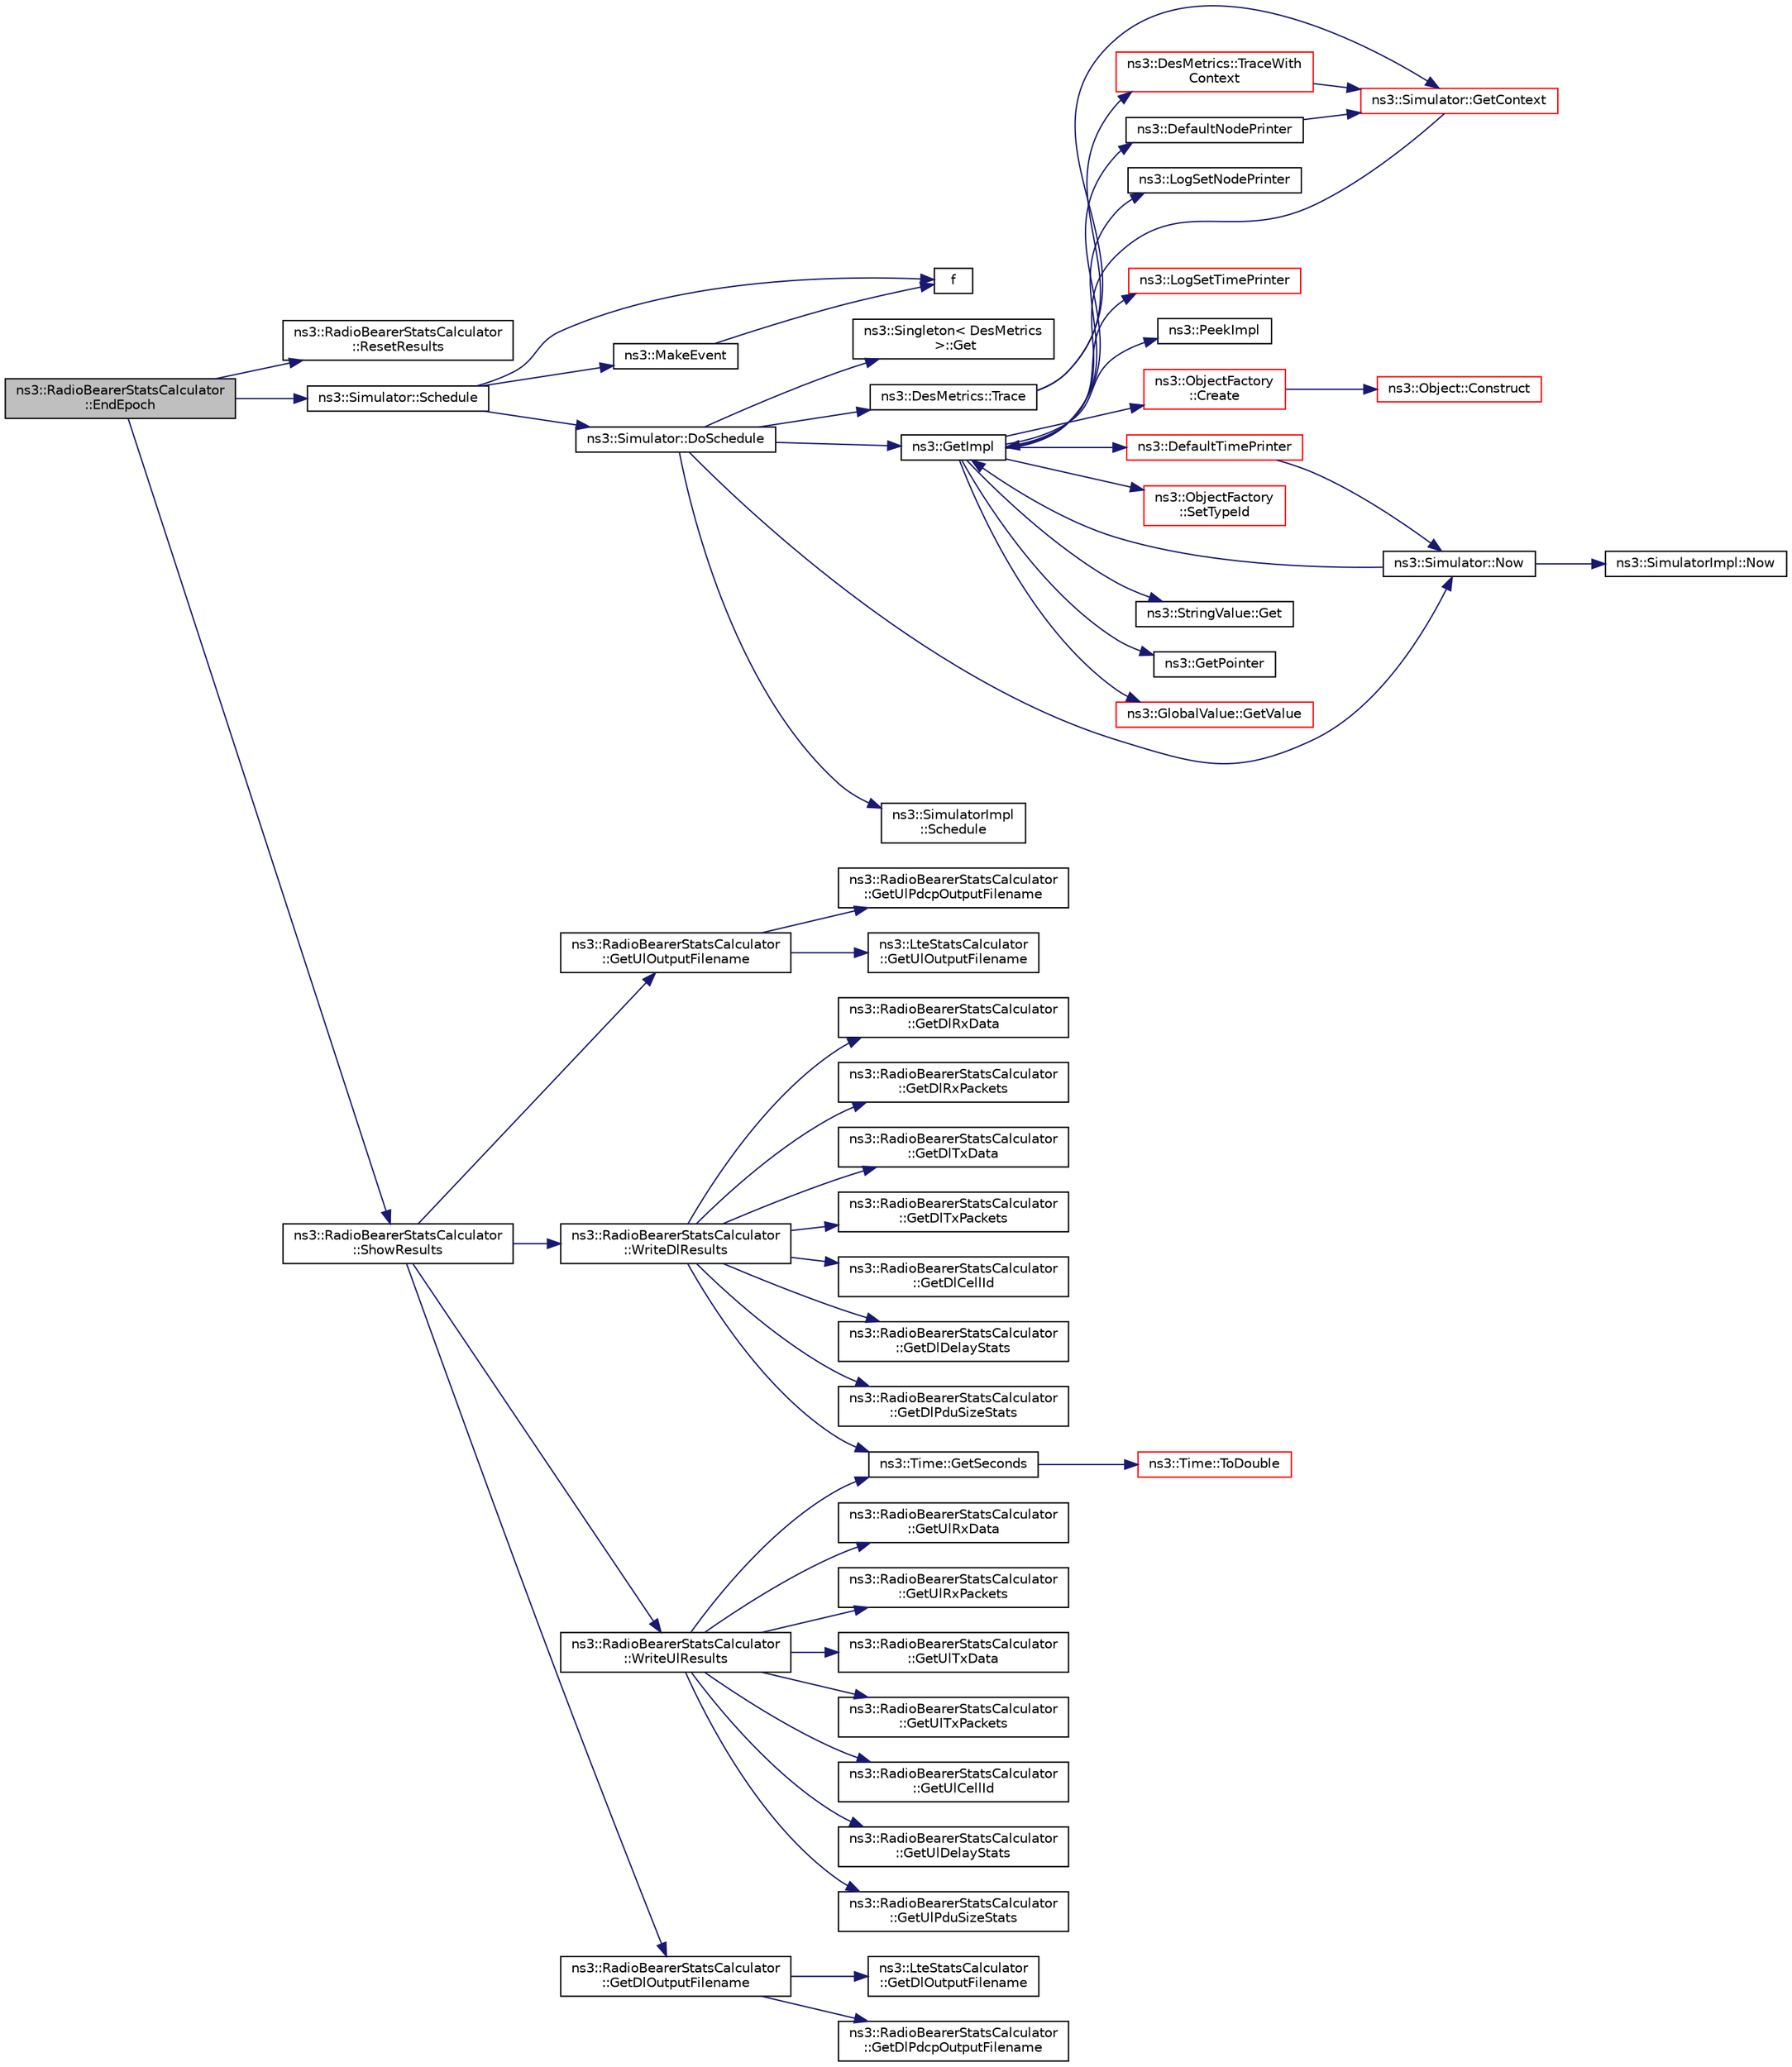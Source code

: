 digraph "ns3::RadioBearerStatsCalculator::EndEpoch"
{
 // LATEX_PDF_SIZE
  edge [fontname="Helvetica",fontsize="10",labelfontname="Helvetica",labelfontsize="10"];
  node [fontname="Helvetica",fontsize="10",shape=record];
  rankdir="LR";
  Node1 [label="ns3::RadioBearerStatsCalculator\l::EndEpoch",height=0.2,width=0.4,color="black", fillcolor="grey75", style="filled", fontcolor="black",tooltip="Function called in every endEpochEvent."];
  Node1 -> Node2 [color="midnightblue",fontsize="10",style="solid",fontname="Helvetica"];
  Node2 [label="ns3::RadioBearerStatsCalculator\l::ResetResults",height=0.2,width=0.4,color="black", fillcolor="white", style="filled",URL="$classns3_1_1_radio_bearer_stats_calculator.html#a61fc84334a78fa6f694b130e4037a2e9",tooltip="Erases collected statistics."];
  Node1 -> Node3 [color="midnightblue",fontsize="10",style="solid",fontname="Helvetica"];
  Node3 [label="ns3::Simulator::Schedule",height=0.2,width=0.4,color="black", fillcolor="white", style="filled",URL="$classns3_1_1_simulator.html#a3da7d28335c8ac0e3e86781f766df241",tooltip="Schedule an event to expire after delay."];
  Node3 -> Node4 [color="midnightblue",fontsize="10",style="solid",fontname="Helvetica"];
  Node4 [label="ns3::Simulator::DoSchedule",height=0.2,width=0.4,color="black", fillcolor="white", style="filled",URL="$classns3_1_1_simulator.html#a47af23973938819bdc89cb2807e09ed5",tooltip="Implementation of the various Schedule methods."];
  Node4 -> Node5 [color="midnightblue",fontsize="10",style="solid",fontname="Helvetica"];
  Node5 [label="ns3::Singleton\< DesMetrics\l \>::Get",height=0.2,width=0.4,color="black", fillcolor="white", style="filled",URL="$classns3_1_1_singleton.html#a80a2cd3c25a27ea72add7a9f7a141ffa",tooltip="Get a pointer to the singleton instance."];
  Node4 -> Node6 [color="midnightblue",fontsize="10",style="solid",fontname="Helvetica"];
  Node6 [label="ns3::GetImpl",height=0.2,width=0.4,color="black", fillcolor="white", style="filled",URL="$group__simulator.html#ga42eb4eddad41528d4d99794a3dae3fd0",tooltip="Get the SimulatorImpl singleton."];
  Node6 -> Node7 [color="midnightblue",fontsize="10",style="solid",fontname="Helvetica"];
  Node7 [label="ns3::ObjectFactory\l::Create",height=0.2,width=0.4,color="red", fillcolor="white", style="filled",URL="$classns3_1_1_object_factory.html#a52eda277f4aaab54266134ba48102ad7",tooltip="Create an Object instance of the configured TypeId."];
  Node7 -> Node8 [color="midnightblue",fontsize="10",style="solid",fontname="Helvetica"];
  Node8 [label="ns3::Object::Construct",height=0.2,width=0.4,color="red", fillcolor="white", style="filled",URL="$classns3_1_1_object.html#a636e8411dc5228771f45c9b805d348fa",tooltip="Initialize all member variables registered as Attributes of this TypeId."];
  Node6 -> Node36 [color="midnightblue",fontsize="10",style="solid",fontname="Helvetica"];
  Node36 [label="ns3::DefaultNodePrinter",height=0.2,width=0.4,color="black", fillcolor="white", style="filled",URL="$group__logging.html#gac4c06cbbed12229d85991ced145f6be2",tooltip="Default node id printer implementation."];
  Node36 -> Node37 [color="midnightblue",fontsize="10",style="solid",fontname="Helvetica"];
  Node37 [label="ns3::Simulator::GetContext",height=0.2,width=0.4,color="red", fillcolor="white", style="filled",URL="$classns3_1_1_simulator.html#a8514b74ee2c42916b351b33c4a963bb0",tooltip="Get the current simulation context."];
  Node37 -> Node6 [color="midnightblue",fontsize="10",style="solid",fontname="Helvetica"];
  Node6 -> Node39 [color="midnightblue",fontsize="10",style="solid",fontname="Helvetica"];
  Node39 [label="ns3::DefaultTimePrinter",height=0.2,width=0.4,color="red", fillcolor="white", style="filled",URL="$namespacens3.html#ae01c3c7786b644dfb8a0bb8f1201b269",tooltip="Default Time printer."];
  Node39 -> Node42 [color="midnightblue",fontsize="10",style="solid",fontname="Helvetica"];
  Node42 [label="ns3::Simulator::Now",height=0.2,width=0.4,color="black", fillcolor="white", style="filled",URL="$classns3_1_1_simulator.html#ac3178fa975b419f7875e7105be122800",tooltip="Return the current simulation virtual time."];
  Node42 -> Node6 [color="midnightblue",fontsize="10",style="solid",fontname="Helvetica"];
  Node42 -> Node43 [color="midnightblue",fontsize="10",style="solid",fontname="Helvetica"];
  Node43 [label="ns3::SimulatorImpl::Now",height=0.2,width=0.4,color="black", fillcolor="white", style="filled",URL="$classns3_1_1_simulator_impl.html#aa516c50060846adc6fd316e83ef0797c",tooltip="Return the current simulation virtual time."];
  Node6 -> Node44 [color="midnightblue",fontsize="10",style="solid",fontname="Helvetica"];
  Node44 [label="ns3::StringValue::Get",height=0.2,width=0.4,color="black", fillcolor="white", style="filled",URL="$classns3_1_1_string_value.html#a6f208c2778fe1c7882e5cb429b8326ae",tooltip=" "];
  Node6 -> Node45 [color="midnightblue",fontsize="10",style="solid",fontname="Helvetica"];
  Node45 [label="ns3::GetPointer",height=0.2,width=0.4,color="black", fillcolor="white", style="filled",URL="$namespacens3.html#ab4e173cdfd43d17c1a40d5348510a670",tooltip=" "];
  Node6 -> Node46 [color="midnightblue",fontsize="10",style="solid",fontname="Helvetica"];
  Node46 [label="ns3::GlobalValue::GetValue",height=0.2,width=0.4,color="red", fillcolor="white", style="filled",URL="$classns3_1_1_global_value.html#a48a99242193fb69609a17332733e8600",tooltip="Get the value."];
  Node6 -> Node48 [color="midnightblue",fontsize="10",style="solid",fontname="Helvetica"];
  Node48 [label="ns3::LogSetNodePrinter",height=0.2,width=0.4,color="black", fillcolor="white", style="filled",URL="$namespacens3.html#aebac73305345f2e2803fdeb102a7705e",tooltip="Set the LogNodePrinter function to be used to prepend log messages with the node id."];
  Node6 -> Node49 [color="midnightblue",fontsize="10",style="solid",fontname="Helvetica"];
  Node49 [label="ns3::LogSetTimePrinter",height=0.2,width=0.4,color="red", fillcolor="white", style="filled",URL="$namespacens3.html#a46cd76678f7da29799d1b41994e12ec1",tooltip="Set the TimePrinter function to be used to prepend log messages with the simulation time."];
  Node6 -> Node54 [color="midnightblue",fontsize="10",style="solid",fontname="Helvetica"];
  Node54 [label="ns3::PeekImpl",height=0.2,width=0.4,color="black", fillcolor="white", style="filled",URL="$group__simulator.html#ga233c5c38de117e4e4a5a9cd168694792",tooltip="Get the static SimulatorImpl instance."];
  Node6 -> Node55 [color="midnightblue",fontsize="10",style="solid",fontname="Helvetica"];
  Node55 [label="ns3::ObjectFactory\l::SetTypeId",height=0.2,width=0.4,color="red", fillcolor="white", style="filled",URL="$classns3_1_1_object_factory.html#a77dcd099064038a1eb7a6b8251229ec3",tooltip="Set the TypeId of the Objects to be created by this factory."];
  Node4 -> Node42 [color="midnightblue",fontsize="10",style="solid",fontname="Helvetica"];
  Node4 -> Node56 [color="midnightblue",fontsize="10",style="solid",fontname="Helvetica"];
  Node56 [label="ns3::SimulatorImpl\l::Schedule",height=0.2,width=0.4,color="black", fillcolor="white", style="filled",URL="$classns3_1_1_simulator_impl.html#a24eac97ca7dc0e64162e3596064cfb5c",tooltip="Schedule a future event execution (in the same context)."];
  Node4 -> Node57 [color="midnightblue",fontsize="10",style="solid",fontname="Helvetica"];
  Node57 [label="ns3::DesMetrics::Trace",height=0.2,width=0.4,color="black", fillcolor="white", style="filled",URL="$classns3_1_1_des_metrics.html#ab7c6c097412d0398affbc9f8d2643160",tooltip="Trace an event to self at the time it is scheduled."];
  Node57 -> Node37 [color="midnightblue",fontsize="10",style="solid",fontname="Helvetica"];
  Node57 -> Node58 [color="midnightblue",fontsize="10",style="solid",fontname="Helvetica"];
  Node58 [label="ns3::DesMetrics::TraceWith\lContext",height=0.2,width=0.4,color="red", fillcolor="white", style="filled",URL="$classns3_1_1_des_metrics.html#abc404d9eee92f4e8fd67f5d200490ed6",tooltip="Trace an event (with context) at the time it is scheduled."];
  Node58 -> Node37 [color="midnightblue",fontsize="10",style="solid",fontname="Helvetica"];
  Node3 -> Node64 [color="midnightblue",fontsize="10",style="solid",fontname="Helvetica"];
  Node64 [label="f",height=0.2,width=0.4,color="black", fillcolor="white", style="filled",URL="$80211b_8c.html#ae7ffc1a8f84fa47a0812b2f2b9627132",tooltip=" "];
  Node3 -> Node65 [color="midnightblue",fontsize="10",style="solid",fontname="Helvetica"];
  Node65 [label="ns3::MakeEvent",height=0.2,width=0.4,color="black", fillcolor="white", style="filled",URL="$group__makeeventfnptr.html#ga289a28a2497c18a9bd299e5e2014094b",tooltip="Make an EventImpl from a function pointer taking varying numbers of arguments."];
  Node65 -> Node64 [color="midnightblue",fontsize="10",style="solid",fontname="Helvetica"];
  Node1 -> Node66 [color="midnightblue",fontsize="10",style="solid",fontname="Helvetica"];
  Node66 [label="ns3::RadioBearerStatsCalculator\l::ShowResults",height=0.2,width=0.4,color="black", fillcolor="white", style="filled",URL="$classns3_1_1_radio_bearer_stats_calculator.html#a78157d45a5b8dd3a1b054c72ea35442c",tooltip="Called after each epoch to write collected statistics to output files."];
  Node66 -> Node67 [color="midnightblue",fontsize="10",style="solid",fontname="Helvetica"];
  Node67 [label="ns3::RadioBearerStatsCalculator\l::GetDlOutputFilename",height=0.2,width=0.4,color="black", fillcolor="white", style="filled",URL="$classns3_1_1_radio_bearer_stats_calculator.html#a9260f28ff1641f347b8dcabed66160f3",tooltip="Get the name of the file where the downlink statistics will be stored."];
  Node67 -> Node68 [color="midnightblue",fontsize="10",style="solid",fontname="Helvetica"];
  Node68 [label="ns3::LteStatsCalculator\l::GetDlOutputFilename",height=0.2,width=0.4,color="black", fillcolor="white", style="filled",URL="$classns3_1_1_lte_stats_calculator.html#a022c578ee2e9eca77969f2f63e71bcc9",tooltip="Get the name of the file where the downlink statistics will be stored."];
  Node67 -> Node69 [color="midnightblue",fontsize="10",style="solid",fontname="Helvetica"];
  Node69 [label="ns3::RadioBearerStatsCalculator\l::GetDlPdcpOutputFilename",height=0.2,width=0.4,color="black", fillcolor="white", style="filled",URL="$classns3_1_1_radio_bearer_stats_calculator.html#a04dcbc91cc17df518ca23bcc1483971c",tooltip="Get the name of the file where the downlink PDCP statistics will be stored."];
  Node66 -> Node70 [color="midnightblue",fontsize="10",style="solid",fontname="Helvetica"];
  Node70 [label="ns3::RadioBearerStatsCalculator\l::GetUlOutputFilename",height=0.2,width=0.4,color="black", fillcolor="white", style="filled",URL="$classns3_1_1_radio_bearer_stats_calculator.html#aec09f2c71919455f50e775954d0976b3",tooltip="Get the name of the file where the uplink statistics will be stored."];
  Node70 -> Node71 [color="midnightblue",fontsize="10",style="solid",fontname="Helvetica"];
  Node71 [label="ns3::LteStatsCalculator\l::GetUlOutputFilename",height=0.2,width=0.4,color="black", fillcolor="white", style="filled",URL="$classns3_1_1_lte_stats_calculator.html#a8091b8aee336d1c4745de3e422b46e40",tooltip="Get the name of the file where the uplink statistics will be stored."];
  Node70 -> Node72 [color="midnightblue",fontsize="10",style="solid",fontname="Helvetica"];
  Node72 [label="ns3::RadioBearerStatsCalculator\l::GetUlPdcpOutputFilename",height=0.2,width=0.4,color="black", fillcolor="white", style="filled",URL="$classns3_1_1_radio_bearer_stats_calculator.html#a4562ed1af998e67d0014aed07da627b0",tooltip="Get the name of the file where the uplink PDCP statistics will be stored."];
  Node66 -> Node73 [color="midnightblue",fontsize="10",style="solid",fontname="Helvetica"];
  Node73 [label="ns3::RadioBearerStatsCalculator\l::WriteDlResults",height=0.2,width=0.4,color="black", fillcolor="white", style="filled",URL="$classns3_1_1_radio_bearer_stats_calculator.html#a9f82c4c84f1160d648f4a21d6e068b4b",tooltip="Writes collected statistics to DL output file and closes DL output file."];
  Node73 -> Node74 [color="midnightblue",fontsize="10",style="solid",fontname="Helvetica"];
  Node74 [label="ns3::RadioBearerStatsCalculator\l::GetDlCellId",height=0.2,width=0.4,color="black", fillcolor="white", style="filled",URL="$classns3_1_1_radio_bearer_stats_calculator.html#ab568573342dc1edd7c960586d93670d7",tooltip="Gets the attached Enb cellId."];
  Node73 -> Node75 [color="midnightblue",fontsize="10",style="solid",fontname="Helvetica"];
  Node75 [label="ns3::RadioBearerStatsCalculator\l::GetDlDelayStats",height=0.2,width=0.4,color="black", fillcolor="white", style="filled",URL="$classns3_1_1_radio_bearer_stats_calculator.html#a0466fe56fc0e027c37ab5a233a5ad8d6",tooltip="Gets the downlink RLC to RLC statistics: average, min, max and standard deviation."];
  Node73 -> Node76 [color="midnightblue",fontsize="10",style="solid",fontname="Helvetica"];
  Node76 [label="ns3::RadioBearerStatsCalculator\l::GetDlPduSizeStats",height=0.2,width=0.4,color="black", fillcolor="white", style="filled",URL="$classns3_1_1_radio_bearer_stats_calculator.html#a18424d44f20a70d83806b83a5708b50a",tooltip="Gets the downlink PDU size statistics: average, min, max and standard deviation."];
  Node73 -> Node77 [color="midnightblue",fontsize="10",style="solid",fontname="Helvetica"];
  Node77 [label="ns3::RadioBearerStatsCalculator\l::GetDlRxData",height=0.2,width=0.4,color="black", fillcolor="white", style="filled",URL="$classns3_1_1_radio_bearer_stats_calculator.html#a80ec1463cd053d8deebda8498d2b864e",tooltip="Gets the number of received downlink data bytes."];
  Node73 -> Node78 [color="midnightblue",fontsize="10",style="solid",fontname="Helvetica"];
  Node78 [label="ns3::RadioBearerStatsCalculator\l::GetDlRxPackets",height=0.2,width=0.4,color="black", fillcolor="white", style="filled",URL="$classns3_1_1_radio_bearer_stats_calculator.html#a164d36dc82ed7dae2f4d748da502589a",tooltip="Gets the number of received downlink data bytes."];
  Node73 -> Node79 [color="midnightblue",fontsize="10",style="solid",fontname="Helvetica"];
  Node79 [label="ns3::RadioBearerStatsCalculator\l::GetDlTxData",height=0.2,width=0.4,color="black", fillcolor="white", style="filled",URL="$classns3_1_1_radio_bearer_stats_calculator.html#a12f2d1946eb125e42611ecdc31079150",tooltip="Gets the number of transmitted downlink data bytes."];
  Node73 -> Node80 [color="midnightblue",fontsize="10",style="solid",fontname="Helvetica"];
  Node80 [label="ns3::RadioBearerStatsCalculator\l::GetDlTxPackets",height=0.2,width=0.4,color="black", fillcolor="white", style="filled",URL="$classns3_1_1_radio_bearer_stats_calculator.html#a55f9b9c664e1389ad9edf704e385299c",tooltip="Gets the number of transmitted downlink data bytes."];
  Node73 -> Node81 [color="midnightblue",fontsize="10",style="solid",fontname="Helvetica"];
  Node81 [label="ns3::Time::GetSeconds",height=0.2,width=0.4,color="black", fillcolor="white", style="filled",URL="$classns3_1_1_time.html#a27cb7c22324e0447740929b024dbeb66",tooltip="Get an approximation of the time stored in this instance in the indicated unit."];
  Node81 -> Node82 [color="midnightblue",fontsize="10",style="solid",fontname="Helvetica"];
  Node82 [label="ns3::Time::ToDouble",height=0.2,width=0.4,color="red", fillcolor="white", style="filled",URL="$classns3_1_1_time.html#a1f1f3acb86e4ed17643ef4a9ed1564fe",tooltip="Get the Time value expressed in a particular unit."];
  Node66 -> Node95 [color="midnightblue",fontsize="10",style="solid",fontname="Helvetica"];
  Node95 [label="ns3::RadioBearerStatsCalculator\l::WriteUlResults",height=0.2,width=0.4,color="black", fillcolor="white", style="filled",URL="$classns3_1_1_radio_bearer_stats_calculator.html#abc56a12815660aad7e3144b9402ca82e",tooltip="Writes collected statistics to UL output file and closes UL output file."];
  Node95 -> Node81 [color="midnightblue",fontsize="10",style="solid",fontname="Helvetica"];
  Node95 -> Node96 [color="midnightblue",fontsize="10",style="solid",fontname="Helvetica"];
  Node96 [label="ns3::RadioBearerStatsCalculator\l::GetUlCellId",height=0.2,width=0.4,color="black", fillcolor="white", style="filled",URL="$classns3_1_1_radio_bearer_stats_calculator.html#a22c3a359fc34f3143bbdbe1542ac1de7",tooltip="Gets the attached Enb cellId."];
  Node95 -> Node97 [color="midnightblue",fontsize="10",style="solid",fontname="Helvetica"];
  Node97 [label="ns3::RadioBearerStatsCalculator\l::GetUlDelayStats",height=0.2,width=0.4,color="black", fillcolor="white", style="filled",URL="$classns3_1_1_radio_bearer_stats_calculator.html#ae3a37fab9714d2f08c94a0704d37d762",tooltip="Gets the uplink RLC to RLC statistics: average, min, max and standard deviation."];
  Node95 -> Node98 [color="midnightblue",fontsize="10",style="solid",fontname="Helvetica"];
  Node98 [label="ns3::RadioBearerStatsCalculator\l::GetUlPduSizeStats",height=0.2,width=0.4,color="black", fillcolor="white", style="filled",URL="$classns3_1_1_radio_bearer_stats_calculator.html#a4aa7fde1ae54a5b6683cb7c12ea1d157",tooltip="Gets the uplink PDU size statistics: average, min, max and standard deviation."];
  Node95 -> Node99 [color="midnightblue",fontsize="10",style="solid",fontname="Helvetica"];
  Node99 [label="ns3::RadioBearerStatsCalculator\l::GetUlRxData",height=0.2,width=0.4,color="black", fillcolor="white", style="filled",URL="$classns3_1_1_radio_bearer_stats_calculator.html#a6ce5113218813509a6fb6159f9be4807",tooltip="Gets the number of received uplink data bytes."];
  Node95 -> Node100 [color="midnightblue",fontsize="10",style="solid",fontname="Helvetica"];
  Node100 [label="ns3::RadioBearerStatsCalculator\l::GetUlRxPackets",height=0.2,width=0.4,color="black", fillcolor="white", style="filled",URL="$classns3_1_1_radio_bearer_stats_calculator.html#a145c48f6328cea329657127940cb61a0",tooltip="Gets the number of received uplink packets."];
  Node95 -> Node101 [color="midnightblue",fontsize="10",style="solid",fontname="Helvetica"];
  Node101 [label="ns3::RadioBearerStatsCalculator\l::GetUlTxData",height=0.2,width=0.4,color="black", fillcolor="white", style="filled",URL="$classns3_1_1_radio_bearer_stats_calculator.html#a9445f98e5497ecfe753ef033ea13c76f",tooltip="Gets the number of transmitted uplink data bytes."];
  Node95 -> Node102 [color="midnightblue",fontsize="10",style="solid",fontname="Helvetica"];
  Node102 [label="ns3::RadioBearerStatsCalculator\l::GetUlTxPackets",height=0.2,width=0.4,color="black", fillcolor="white", style="filled",URL="$classns3_1_1_radio_bearer_stats_calculator.html#adda2177219a76bd981c6f4b555308027",tooltip="Gets the number of transmitted uplink packets."];
}
